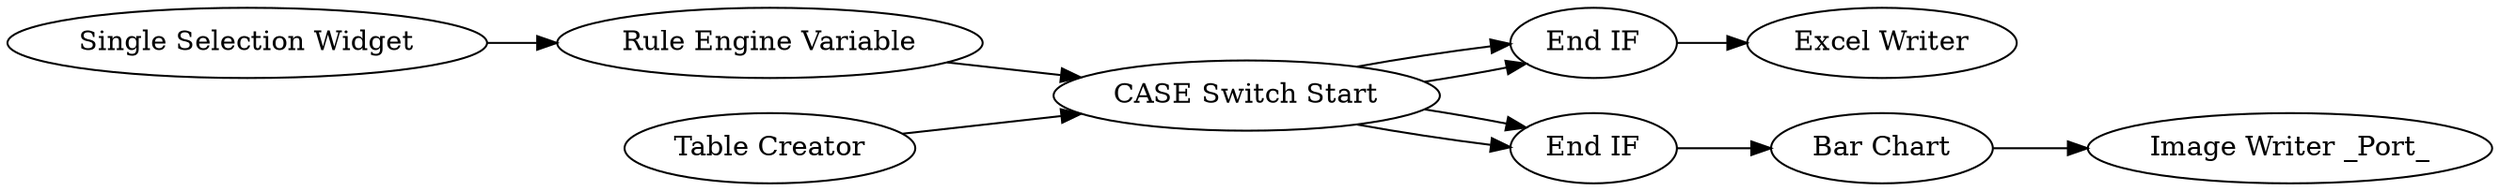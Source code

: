 digraph {
	1 [label="CASE Switch Start"]
	4 [label="Rule Engine Variable"]
	5 [label="Table Creator"]
	9 [label="Excel Writer"]
	12 [label="Single Selection Widget"]
	13 [label="Image Writer _Port_"]
	14 [label="End IF"]
	15 [label="End IF"]
	16 [label="Bar Chart"]
	1 -> 15
	1 -> 15
	1 -> 14
	1 -> 14
	4 -> 1
	5 -> 1
	12 -> 4
	14 -> 9
	15 -> 16
	16 -> 13
	rankdir=LR
}
